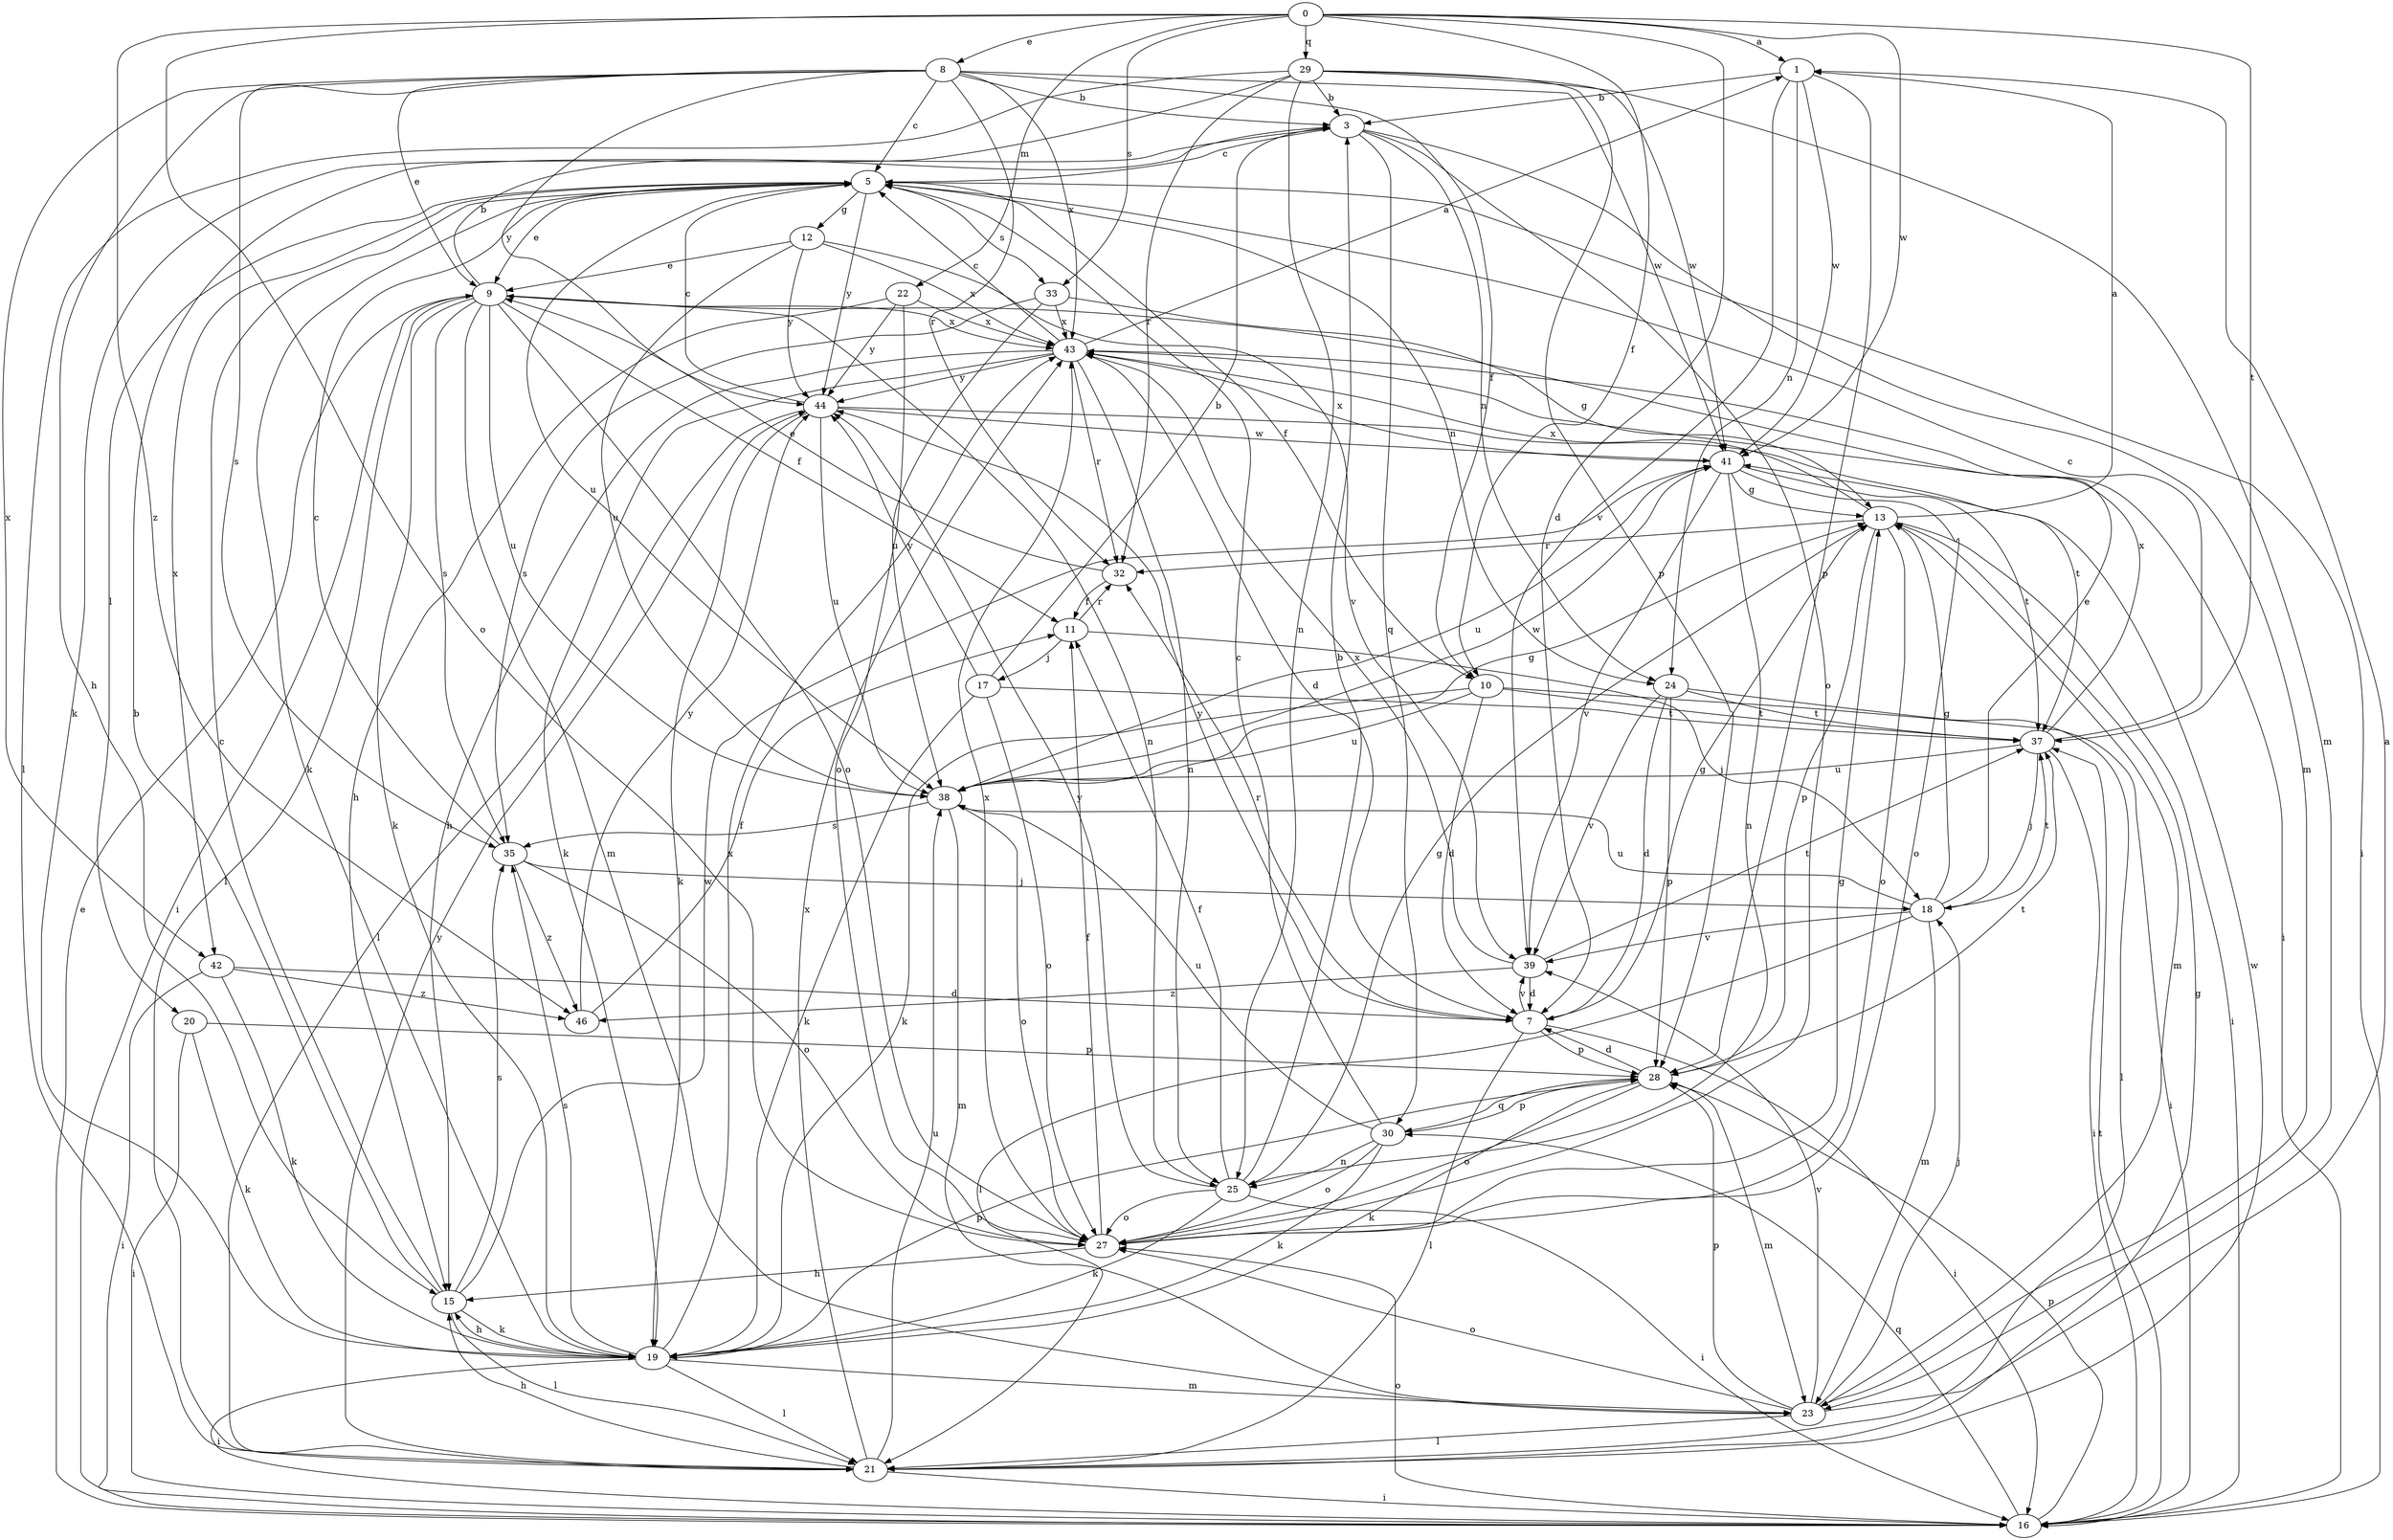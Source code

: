 strict digraph  {
0;
1;
3;
5;
7;
8;
9;
10;
11;
12;
13;
15;
16;
17;
18;
19;
20;
21;
22;
23;
24;
25;
27;
28;
29;
30;
32;
33;
35;
37;
38;
39;
41;
42;
43;
44;
46;
0 -> 1  [label=a];
0 -> 7  [label=d];
0 -> 8  [label=e];
0 -> 10  [label=f];
0 -> 22  [label=m];
0 -> 27  [label=o];
0 -> 29  [label=q];
0 -> 33  [label=s];
0 -> 37  [label=t];
0 -> 41  [label=w];
0 -> 46  [label=z];
1 -> 3  [label=b];
1 -> 24  [label=n];
1 -> 28  [label=p];
1 -> 39  [label=v];
1 -> 41  [label=w];
3 -> 5  [label=c];
3 -> 23  [label=m];
3 -> 24  [label=n];
3 -> 27  [label=o];
3 -> 30  [label=q];
5 -> 9  [label=e];
5 -> 10  [label=f];
5 -> 12  [label=g];
5 -> 16  [label=i];
5 -> 19  [label=k];
5 -> 20  [label=l];
5 -> 24  [label=n];
5 -> 33  [label=s];
5 -> 38  [label=u];
5 -> 42  [label=x];
5 -> 44  [label=y];
7 -> 13  [label=g];
7 -> 16  [label=i];
7 -> 21  [label=l];
7 -> 28  [label=p];
7 -> 32  [label=r];
7 -> 39  [label=v];
7 -> 44  [label=y];
8 -> 3  [label=b];
8 -> 5  [label=c];
8 -> 9  [label=e];
8 -> 10  [label=f];
8 -> 15  [label=h];
8 -> 32  [label=r];
8 -> 35  [label=s];
8 -> 41  [label=w];
8 -> 42  [label=x];
8 -> 43  [label=x];
8 -> 44  [label=y];
9 -> 3  [label=b];
9 -> 11  [label=f];
9 -> 16  [label=i];
9 -> 19  [label=k];
9 -> 21  [label=l];
9 -> 23  [label=m];
9 -> 25  [label=n];
9 -> 27  [label=o];
9 -> 35  [label=s];
9 -> 38  [label=u];
9 -> 43  [label=x];
10 -> 7  [label=d];
10 -> 16  [label=i];
10 -> 19  [label=k];
10 -> 37  [label=t];
10 -> 38  [label=u];
11 -> 17  [label=j];
11 -> 18  [label=j];
11 -> 32  [label=r];
12 -> 9  [label=e];
12 -> 38  [label=u];
12 -> 39  [label=v];
12 -> 43  [label=x];
12 -> 44  [label=y];
13 -> 1  [label=a];
13 -> 16  [label=i];
13 -> 23  [label=m];
13 -> 27  [label=o];
13 -> 28  [label=p];
13 -> 32  [label=r];
13 -> 43  [label=x];
15 -> 3  [label=b];
15 -> 5  [label=c];
15 -> 19  [label=k];
15 -> 21  [label=l];
15 -> 35  [label=s];
15 -> 41  [label=w];
16 -> 9  [label=e];
16 -> 27  [label=o];
16 -> 28  [label=p];
16 -> 30  [label=q];
16 -> 37  [label=t];
17 -> 3  [label=b];
17 -> 19  [label=k];
17 -> 27  [label=o];
17 -> 37  [label=t];
17 -> 44  [label=y];
18 -> 9  [label=e];
18 -> 13  [label=g];
18 -> 21  [label=l];
18 -> 23  [label=m];
18 -> 37  [label=t];
18 -> 38  [label=u];
18 -> 39  [label=v];
19 -> 15  [label=h];
19 -> 16  [label=i];
19 -> 21  [label=l];
19 -> 23  [label=m];
19 -> 28  [label=p];
19 -> 35  [label=s];
19 -> 43  [label=x];
20 -> 16  [label=i];
20 -> 19  [label=k];
20 -> 28  [label=p];
21 -> 13  [label=g];
21 -> 15  [label=h];
21 -> 16  [label=i];
21 -> 38  [label=u];
21 -> 41  [label=w];
21 -> 43  [label=x];
21 -> 44  [label=y];
22 -> 15  [label=h];
22 -> 27  [label=o];
22 -> 43  [label=x];
22 -> 44  [label=y];
23 -> 1  [label=a];
23 -> 18  [label=j];
23 -> 21  [label=l];
23 -> 27  [label=o];
23 -> 28  [label=p];
23 -> 39  [label=v];
24 -> 7  [label=d];
24 -> 21  [label=l];
24 -> 28  [label=p];
24 -> 37  [label=t];
24 -> 39  [label=v];
25 -> 3  [label=b];
25 -> 11  [label=f];
25 -> 13  [label=g];
25 -> 16  [label=i];
25 -> 19  [label=k];
25 -> 27  [label=o];
25 -> 44  [label=y];
27 -> 11  [label=f];
27 -> 13  [label=g];
27 -> 15  [label=h];
27 -> 43  [label=x];
28 -> 7  [label=d];
28 -> 19  [label=k];
28 -> 23  [label=m];
28 -> 27  [label=o];
28 -> 30  [label=q];
28 -> 37  [label=t];
29 -> 3  [label=b];
29 -> 19  [label=k];
29 -> 21  [label=l];
29 -> 23  [label=m];
29 -> 25  [label=n];
29 -> 28  [label=p];
29 -> 32  [label=r];
29 -> 41  [label=w];
30 -> 5  [label=c];
30 -> 19  [label=k];
30 -> 25  [label=n];
30 -> 27  [label=o];
30 -> 28  [label=p];
30 -> 38  [label=u];
32 -> 9  [label=e];
32 -> 11  [label=f];
33 -> 13  [label=g];
33 -> 35  [label=s];
33 -> 38  [label=u];
33 -> 43  [label=x];
35 -> 5  [label=c];
35 -> 18  [label=j];
35 -> 27  [label=o];
35 -> 46  [label=z];
37 -> 5  [label=c];
37 -> 16  [label=i];
37 -> 18  [label=j];
37 -> 38  [label=u];
37 -> 43  [label=x];
38 -> 13  [label=g];
38 -> 23  [label=m];
38 -> 27  [label=o];
38 -> 35  [label=s];
38 -> 41  [label=w];
39 -> 7  [label=d];
39 -> 37  [label=t];
39 -> 43  [label=x];
39 -> 46  [label=z];
41 -> 13  [label=g];
41 -> 25  [label=n];
41 -> 27  [label=o];
41 -> 37  [label=t];
41 -> 38  [label=u];
41 -> 39  [label=v];
41 -> 43  [label=x];
42 -> 7  [label=d];
42 -> 16  [label=i];
42 -> 19  [label=k];
42 -> 46  [label=z];
43 -> 1  [label=a];
43 -> 5  [label=c];
43 -> 7  [label=d];
43 -> 15  [label=h];
43 -> 16  [label=i];
43 -> 19  [label=k];
43 -> 25  [label=n];
43 -> 32  [label=r];
43 -> 44  [label=y];
44 -> 5  [label=c];
44 -> 19  [label=k];
44 -> 21  [label=l];
44 -> 37  [label=t];
44 -> 38  [label=u];
44 -> 41  [label=w];
46 -> 11  [label=f];
46 -> 44  [label=y];
}
